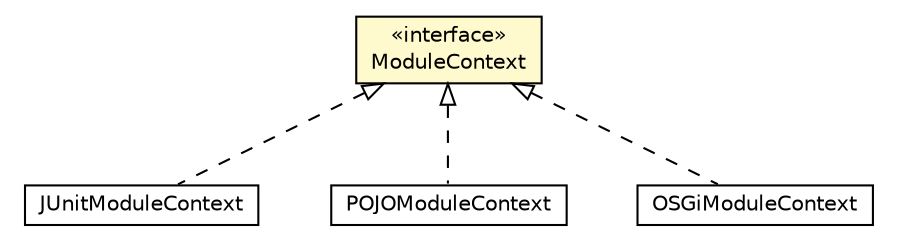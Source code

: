 #!/usr/local/bin/dot
#
# Class diagram 
# Generated by UMLGraph version R5_6-24-gf6e263 (http://www.umlgraph.org/)
#

digraph G {
	edge [fontname="Helvetica",fontsize=10,labelfontname="Helvetica",labelfontsize=10];
	node [fontname="Helvetica",fontsize=10,shape=plaintext];
	nodesep=0.25;
	ranksep=0.5;
	// org.universAAL.middleware.container.ModuleContext
	c264752 [label=<<table title="org.universAAL.middleware.container.ModuleContext" border="0" cellborder="1" cellspacing="0" cellpadding="2" port="p" bgcolor="lemonChiffon" href="./ModuleContext.html">
		<tr><td><table border="0" cellspacing="0" cellpadding="1">
<tr><td align="center" balign="center"> &#171;interface&#187; </td></tr>
<tr><td align="center" balign="center"> ModuleContext </td></tr>
		</table></td></tr>
		</table>>, URL="./ModuleContext.html", fontname="Helvetica", fontcolor="black", fontsize=10.0];
	// org.universAAL.middleware.container.JUnit.JUnitModuleContext
	c264761 [label=<<table title="org.universAAL.middleware.container.JUnit.JUnitModuleContext" border="0" cellborder="1" cellspacing="0" cellpadding="2" port="p" href="./JUnit/JUnitModuleContext.html">
		<tr><td><table border="0" cellspacing="0" cellpadding="1">
<tr><td align="center" balign="center"> JUnitModuleContext </td></tr>
		</table></td></tr>
		</table>>, URL="./JUnit/JUnitModuleContext.html", fontname="Helvetica", fontcolor="black", fontsize=10.0];
	// org.universAAL.middleware.container.pojo.POJOModuleContext
	c265275 [label=<<table title="org.universAAL.middleware.container.pojo.POJOModuleContext" border="0" cellborder="1" cellspacing="0" cellpadding="2" port="p" href="./pojo/POJOModuleContext.html">
		<tr><td><table border="0" cellspacing="0" cellpadding="1">
<tr><td align="center" balign="center"> POJOModuleContext </td></tr>
		</table></td></tr>
		</table>>, URL="./pojo/POJOModuleContext.html", fontname="Helvetica", fontcolor="black", fontsize=10.0];
	// org.universAAL.middleware.container.osgi.OSGiModuleContext
	c265286 [label=<<table title="org.universAAL.middleware.container.osgi.OSGiModuleContext" border="0" cellborder="1" cellspacing="0" cellpadding="2" port="p" href="./osgi/OSGiModuleContext.html">
		<tr><td><table border="0" cellspacing="0" cellpadding="1">
<tr><td align="center" balign="center"> OSGiModuleContext </td></tr>
		</table></td></tr>
		</table>>, URL="./osgi/OSGiModuleContext.html", fontname="Helvetica", fontcolor="black", fontsize=10.0];
	//org.universAAL.middleware.container.JUnit.JUnitModuleContext implements org.universAAL.middleware.container.ModuleContext
	c264752:p -> c264761:p [dir=back,arrowtail=empty,style=dashed];
	//org.universAAL.middleware.container.pojo.POJOModuleContext implements org.universAAL.middleware.container.ModuleContext
	c264752:p -> c265275:p [dir=back,arrowtail=empty,style=dashed];
	//org.universAAL.middleware.container.osgi.OSGiModuleContext implements org.universAAL.middleware.container.ModuleContext
	c264752:p -> c265286:p [dir=back,arrowtail=empty,style=dashed];
}

